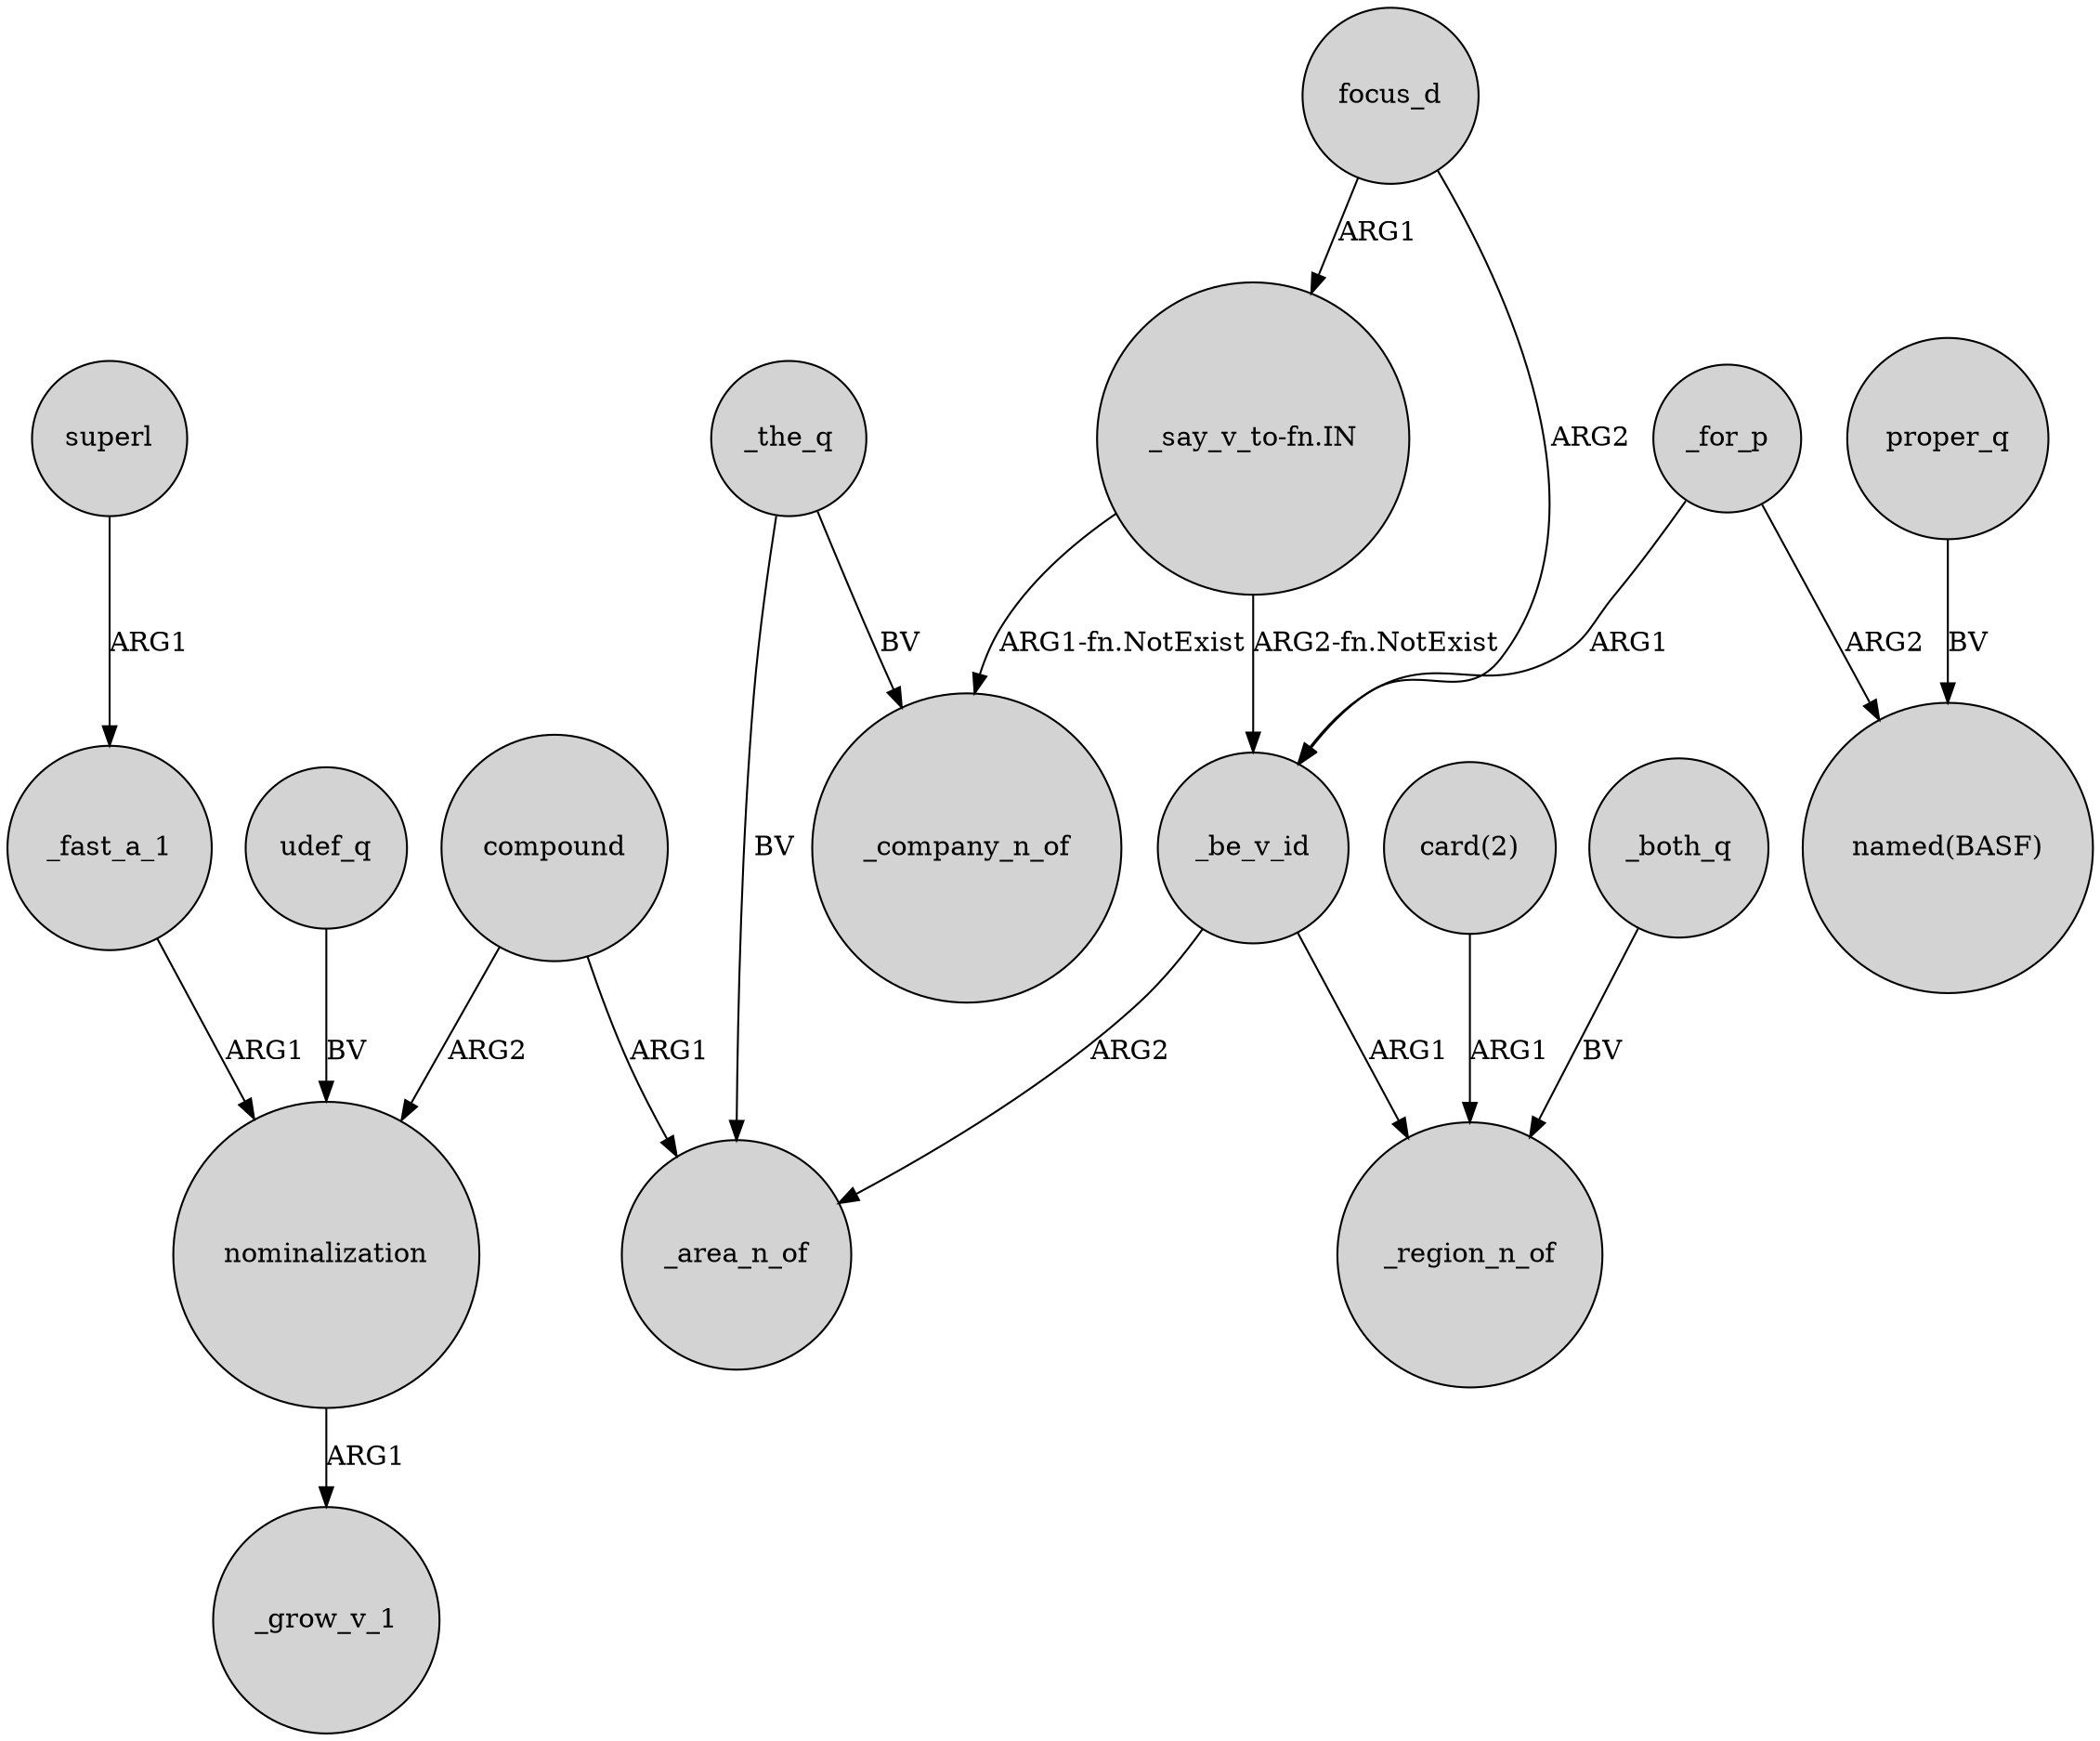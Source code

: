 digraph {
	node [shape=circle style=filled]
	focus_d -> _be_v_id [label=ARG2]
	_be_v_id -> _area_n_of [label=ARG2]
	_for_p -> "named(BASF)" [label=ARG2]
	"card(2)" -> _region_n_of [label=ARG1]
	"_say_v_to-fn.IN" -> _be_v_id [label="ARG2-fn.NotExist"]
	compound -> nominalization [label=ARG2]
	_fast_a_1 -> nominalization [label=ARG1]
	_the_q -> _company_n_of [label=BV]
	proper_q -> "named(BASF)" [label=BV]
	superl -> _fast_a_1 [label=ARG1]
	"_say_v_to-fn.IN" -> _company_n_of [label="ARG1-fn.NotExist"]
	_for_p -> _be_v_id [label=ARG1]
	_both_q -> _region_n_of [label=BV]
	udef_q -> nominalization [label=BV]
	_the_q -> _area_n_of [label=BV]
	nominalization -> _grow_v_1 [label=ARG1]
	_be_v_id -> _region_n_of [label=ARG1]
	compound -> _area_n_of [label=ARG1]
	focus_d -> "_say_v_to-fn.IN" [label=ARG1]
}
